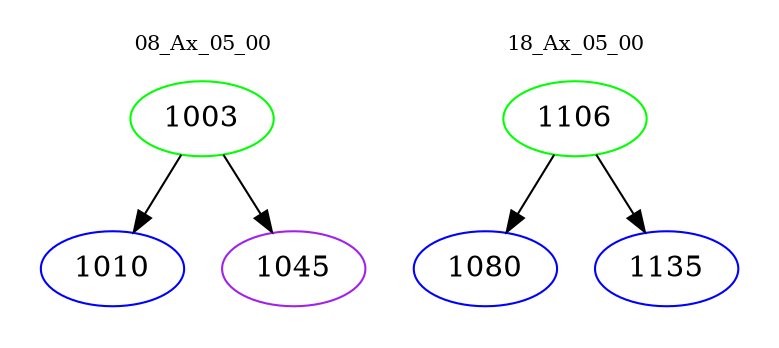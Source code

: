 digraph{
subgraph cluster_0 {
color = white
label = "08_Ax_05_00";
fontsize=10;
T0_1003 [label="1003", color="green"]
T0_1003 -> T0_1010 [color="black"]
T0_1010 [label="1010", color="blue"]
T0_1003 -> T0_1045 [color="black"]
T0_1045 [label="1045", color="purple"]
}
subgraph cluster_1 {
color = white
label = "18_Ax_05_00";
fontsize=10;
T1_1106 [label="1106", color="green"]
T1_1106 -> T1_1080 [color="black"]
T1_1080 [label="1080", color="blue"]
T1_1106 -> T1_1135 [color="black"]
T1_1135 [label="1135", color="blue"]
}
}

